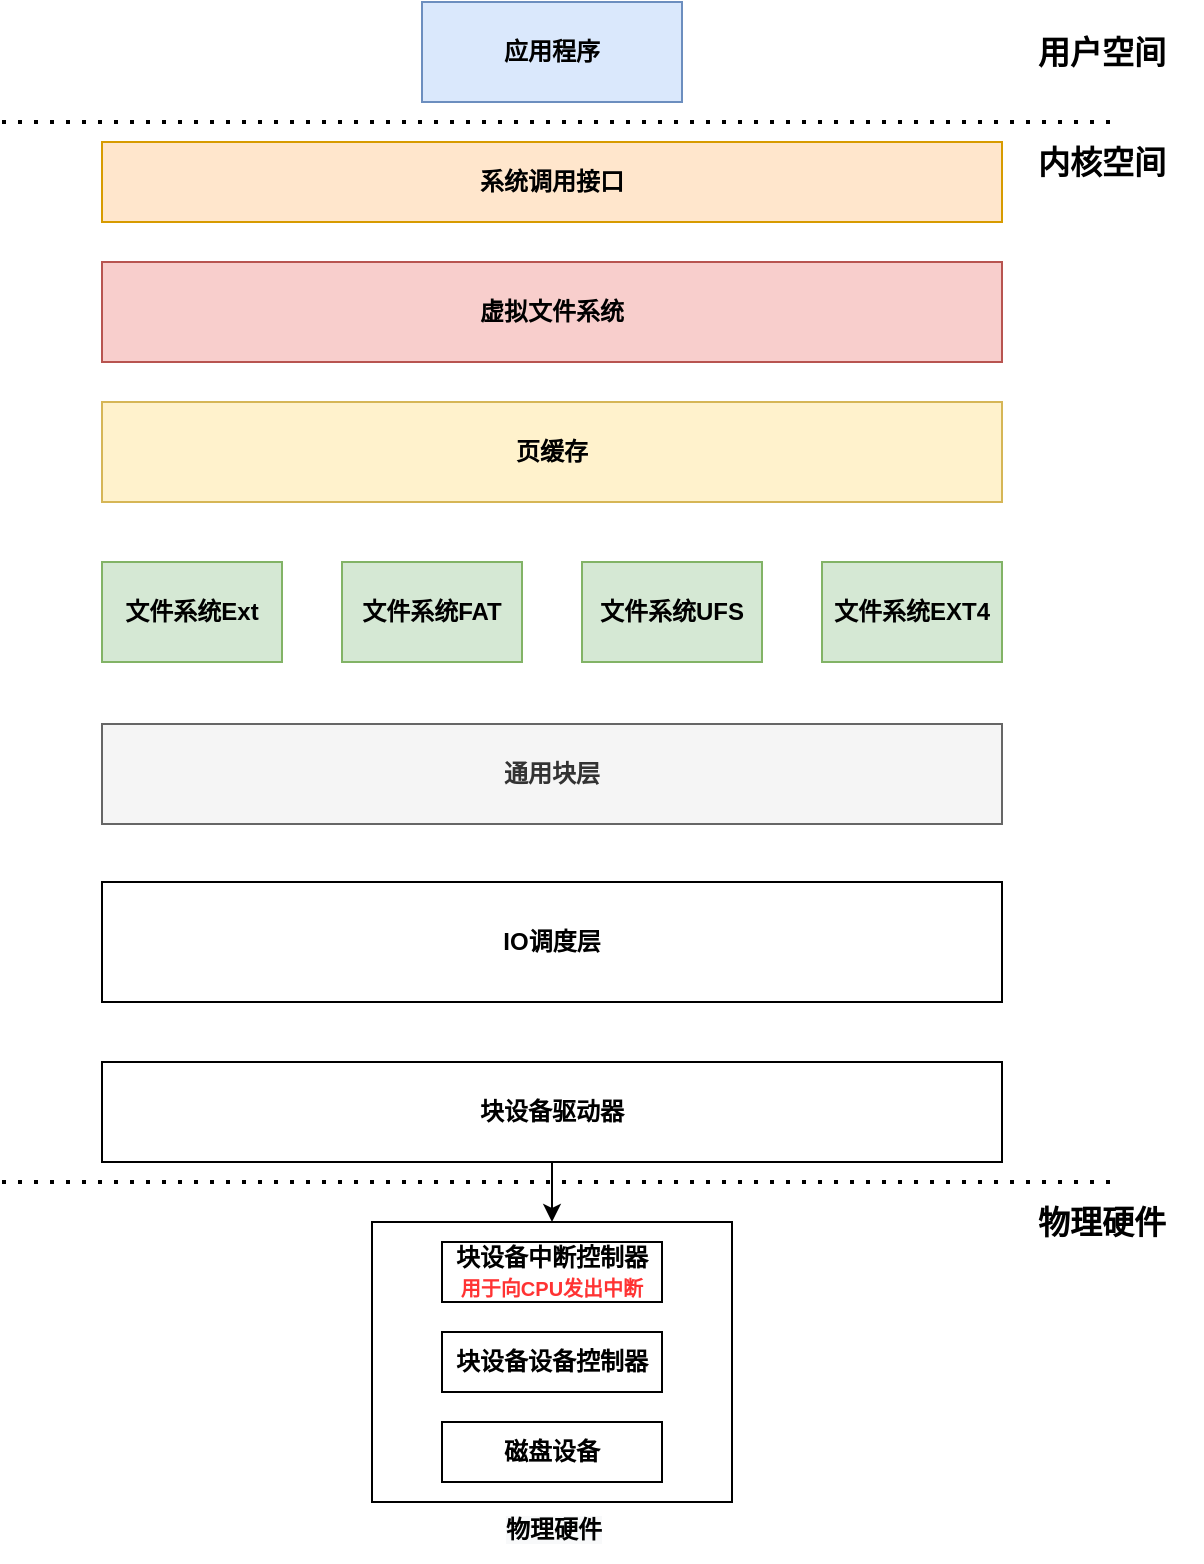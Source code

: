 <mxfile version="15.2.7" type="device"><diagram id="VsFL-WQmLKhTcYIgO9Sj" name="第 1 页"><mxGraphModel dx="1024" dy="592" grid="1" gridSize="10" guides="1" tooltips="1" connect="1" arrows="1" fold="1" page="1" pageScale="1" pageWidth="827" pageHeight="1169" math="0" shadow="0"><root><mxCell id="0"/><mxCell id="1" parent="0"/><mxCell id="a7IRvm_G1_cxAFNYAIck-1" value="" style="endArrow=none;dashed=1;html=1;dashPattern=1 3;strokeWidth=2;" parent="1" edge="1"><mxGeometry width="50" height="50" relative="1" as="geometry"><mxPoint x="170" y="160.0" as="sourcePoint"/><mxPoint x="730" y="160.0" as="targetPoint"/></mxGeometry></mxCell><mxCell id="a7IRvm_G1_cxAFNYAIck-2" value="&lt;b&gt;应用程序&lt;/b&gt;" style="rounded=0;whiteSpace=wrap;html=1;fillColor=#dae8fc;strokeColor=#6c8ebf;" parent="1" vertex="1"><mxGeometry x="380" y="100" width="130" height="50" as="geometry"/></mxCell><mxCell id="a7IRvm_G1_cxAFNYAIck-3" value="&lt;b&gt;&lt;font style=&quot;font-size: 16px&quot;&gt;用户空间&lt;/font&gt;&lt;/b&gt;" style="text;html=1;strokeColor=none;fillColor=none;align=center;verticalAlign=middle;whiteSpace=wrap;rounded=0;" parent="1" vertex="1"><mxGeometry x="670" y="115" width="100" height="20" as="geometry"/></mxCell><mxCell id="a7IRvm_G1_cxAFNYAIck-4" value="&lt;b&gt;&lt;font style=&quot;font-size: 16px&quot;&gt;内核空间&lt;/font&gt;&lt;/b&gt;" style="text;html=1;strokeColor=none;fillColor=none;align=center;verticalAlign=middle;whiteSpace=wrap;rounded=0;" parent="1" vertex="1"><mxGeometry x="670" y="170" width="100" height="20" as="geometry"/></mxCell><mxCell id="a7IRvm_G1_cxAFNYAIck-5" value="&lt;b&gt;系统调用接口&lt;/b&gt;" style="rounded=0;whiteSpace=wrap;html=1;fillColor=#ffe6cc;strokeColor=#d79b00;" parent="1" vertex="1"><mxGeometry x="220" y="170" width="450" height="40" as="geometry"/></mxCell><mxCell id="a7IRvm_G1_cxAFNYAIck-6" value="&lt;b&gt;虚拟文件系统&lt;/b&gt;" style="rounded=0;whiteSpace=wrap;html=1;fillColor=#f8cecc;strokeColor=#b85450;" parent="1" vertex="1"><mxGeometry x="220" y="230" width="450" height="50" as="geometry"/></mxCell><mxCell id="a7IRvm_G1_cxAFNYAIck-10" value="&lt;b&gt;文件系统Ext&lt;br&gt;&lt;/b&gt;" style="rounded=0;whiteSpace=wrap;html=1;fillColor=#d5e8d4;strokeColor=#82b366;" parent="1" vertex="1"><mxGeometry x="220" y="380" width="90" height="50" as="geometry"/></mxCell><mxCell id="a7IRvm_G1_cxAFNYAIck-12" value="&lt;b&gt;IO调度层&lt;br&gt;&lt;/b&gt;" style="rounded=0;whiteSpace=wrap;html=1;" parent="1" vertex="1"><mxGeometry x="220" y="540" width="450" height="60" as="geometry"/></mxCell><mxCell id="TywSQQr9xilC0lVdqI7Z-9" style="edgeStyle=orthogonalEdgeStyle;rounded=0;orthogonalLoop=1;jettySize=auto;html=1;exitX=0.5;exitY=1;exitDx=0;exitDy=0;" parent="1" source="a7IRvm_G1_cxAFNYAIck-13" target="a7IRvm_G1_cxAFNYAIck-20" edge="1"><mxGeometry relative="1" as="geometry"/></mxCell><mxCell id="a7IRvm_G1_cxAFNYAIck-13" value="&lt;b&gt;块设备驱动器&lt;br&gt;&lt;/b&gt;" style="rounded=0;whiteSpace=wrap;html=1;" parent="1" vertex="1"><mxGeometry x="220" y="630" width="450" height="50" as="geometry"/></mxCell><mxCell id="a7IRvm_G1_cxAFNYAIck-14" value="" style="endArrow=none;dashed=1;html=1;dashPattern=1 3;strokeWidth=2;" parent="1" edge="1"><mxGeometry width="50" height="50" relative="1" as="geometry"><mxPoint x="170" y="690" as="sourcePoint"/><mxPoint x="730" y="690" as="targetPoint"/></mxGeometry></mxCell><mxCell id="a7IRvm_G1_cxAFNYAIck-16" value="&lt;b&gt;&lt;font style=&quot;font-size: 16px&quot;&gt;物理硬件&lt;/font&gt;&lt;/b&gt;" style="text;html=1;strokeColor=none;fillColor=none;align=center;verticalAlign=middle;whiteSpace=wrap;rounded=0;" parent="1" vertex="1"><mxGeometry x="670" y="700" width="100" height="20" as="geometry"/></mxCell><mxCell id="a7IRvm_G1_cxAFNYAIck-17" value="&lt;b&gt;通用块层&lt;br&gt;&lt;/b&gt;" style="rounded=0;whiteSpace=wrap;html=1;fillColor=#f5f5f5;strokeColor=#666666;fontColor=#333333;" parent="1" vertex="1"><mxGeometry x="220" y="461" width="450" height="50" as="geometry"/></mxCell><mxCell id="a7IRvm_G1_cxAFNYAIck-19" value="" style="group" parent="1" vertex="1" connectable="0"><mxGeometry x="355" y="710" width="180" height="170" as="geometry"/></mxCell><mxCell id="a7IRvm_G1_cxAFNYAIck-20" value="&lt;b&gt;&lt;br&gt;&lt;/b&gt;" style="rounded=0;whiteSpace=wrap;html=1;" parent="a7IRvm_G1_cxAFNYAIck-19" vertex="1"><mxGeometry width="180" height="140" as="geometry"/></mxCell><mxCell id="a7IRvm_G1_cxAFNYAIck-21" value="&lt;b style=&quot;color: rgb(0 , 0 , 0) ; font-family: &amp;#34;helvetica&amp;#34; ; font-size: 12px ; font-style: normal ; letter-spacing: normal ; text-align: center ; text-indent: 0px ; text-transform: none ; word-spacing: 0px ; background-color: rgb(248 , 249 , 250)&quot;&gt;物理硬件&lt;/b&gt;" style="text;whiteSpace=wrap;html=1;" parent="a7IRvm_G1_cxAFNYAIck-19" vertex="1"><mxGeometry x="65" y="140" width="100" height="30" as="geometry"/></mxCell><mxCell id="a7IRvm_G1_cxAFNYAIck-22" value="&lt;b&gt;块设备中断控制器&lt;br&gt;&lt;font style=&quot;font-size: 10px&quot; color=&quot;#ff3333&quot;&gt;用于向CPU发出中断&lt;/font&gt;&lt;br&gt;&lt;/b&gt;" style="rounded=0;whiteSpace=wrap;html=1;" parent="a7IRvm_G1_cxAFNYAIck-19" vertex="1"><mxGeometry x="35" y="10" width="110" height="30" as="geometry"/></mxCell><mxCell id="a7IRvm_G1_cxAFNYAIck-23" value="&lt;b&gt;块设备设备控制器&lt;br&gt;&lt;/b&gt;" style="rounded=0;whiteSpace=wrap;html=1;" parent="a7IRvm_G1_cxAFNYAIck-19" vertex="1"><mxGeometry x="35" y="55" width="110" height="30" as="geometry"/></mxCell><mxCell id="a7IRvm_G1_cxAFNYAIck-24" value="&lt;b&gt;磁盘设备&lt;br&gt;&lt;/b&gt;" style="rounded=0;whiteSpace=wrap;html=1;" parent="a7IRvm_G1_cxAFNYAIck-19" vertex="1"><mxGeometry x="35" y="100" width="110" height="30" as="geometry"/></mxCell><mxCell id="a7IRvm_G1_cxAFNYAIck-26" value="&lt;b&gt;文件系统FAT&lt;br&gt;&lt;/b&gt;" style="rounded=0;whiteSpace=wrap;html=1;fillColor=#d5e8d4;strokeColor=#82b366;" parent="1" vertex="1"><mxGeometry x="340" y="380" width="90" height="50" as="geometry"/></mxCell><mxCell id="a7IRvm_G1_cxAFNYAIck-27" value="&lt;b&gt;文件系统UFS&lt;br&gt;&lt;/b&gt;" style="rounded=0;whiteSpace=wrap;html=1;fillColor=#d5e8d4;strokeColor=#82b366;" parent="1" vertex="1"><mxGeometry x="460" y="380" width="90" height="50" as="geometry"/></mxCell><mxCell id="a7IRvm_G1_cxAFNYAIck-28" value="&lt;b&gt;文件系统EXT4&lt;br&gt;&lt;/b&gt;" style="rounded=0;whiteSpace=wrap;html=1;fillColor=#d5e8d4;strokeColor=#82b366;" parent="1" vertex="1"><mxGeometry x="580" y="380" width="90" height="50" as="geometry"/></mxCell><mxCell id="gMBwf-fnKDirzcDMGrIY-1" value="&lt;b&gt;页缓存&lt;br&gt;&lt;/b&gt;" style="rounded=0;whiteSpace=wrap;html=1;fillColor=#fff2cc;strokeColor=#d6b656;" parent="1" vertex="1"><mxGeometry x="220" y="300" width="450" height="50" as="geometry"/></mxCell></root></mxGraphModel></diagram></mxfile>